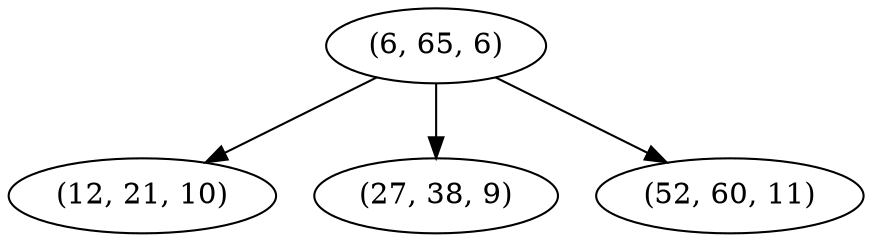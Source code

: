 digraph tree {
    "(6, 65, 6)";
    "(12, 21, 10)";
    "(27, 38, 9)";
    "(52, 60, 11)";
    "(6, 65, 6)" -> "(12, 21, 10)";
    "(6, 65, 6)" -> "(27, 38, 9)";
    "(6, 65, 6)" -> "(52, 60, 11)";
}
